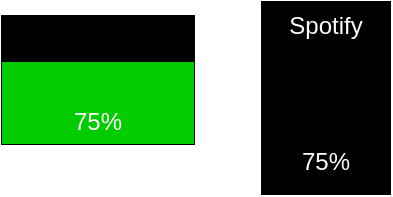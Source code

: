 <mxfile version="15.2.9" type="device"><diagram id="fS5bZJmSu8Aw5LQaF1bH" name="Page-1"><mxGraphModel dx="573" dy="321" grid="1" gridSize="10" guides="1" tooltips="1" connect="1" arrows="1" fold="1" page="1" pageScale="1" pageWidth="1654" pageHeight="1169" math="0" shadow="0"><root><mxCell id="0"/><mxCell id="1" parent="0"/><mxCell id="iAyE2cFo6oQjm0-2NTys-1" value="" style="rounded=0;whiteSpace=wrap;html=1;fillColor=#000000;" parent="1" vertex="1"><mxGeometry x="650" y="554" width="64" height="96" as="geometry"/></mxCell><mxCell id="iAyE2cFo6oQjm0-2NTys-9" value="Spotify" style="text;html=1;strokeColor=none;fillColor=none;align=center;verticalAlign=middle;whiteSpace=wrap;rounded=0;fontColor=#FFFFFF;" parent="1" vertex="1"><mxGeometry x="662" y="556" width="40" height="20" as="geometry"/></mxCell><mxCell id="iAyE2cFo6oQjm0-2NTys-10" value="" style="shape=image;verticalLabelPosition=bottom;labelBackgroundColor=#ffffff;verticalAlign=top;aspect=fixed;imageAspect=0;image=https://www.freepnglogos.com/uploads/spotify-logo-png/spotify-icon-green-logo-8.png;" parent="1" vertex="1"><mxGeometry x="658" y="576" width="48" height="48" as="geometry"/></mxCell><mxCell id="INKR_IVl2AJP3I3QNr9D-2" value="" style="rounded=0;whiteSpace=wrap;html=1;fillColor=#000000;" parent="1" vertex="1"><mxGeometry x="520" y="561" width="96" height="64" as="geometry"/></mxCell><mxCell id="iAyE2cFo6oQjm0-2NTys-22" value="75%" style="text;html=1;strokeColor=none;fillColor=none;align=center;verticalAlign=middle;whiteSpace=wrap;rounded=0;fontColor=#FFFFFF;" parent="1" vertex="1"><mxGeometry x="662" y="624" width="40" height="20" as="geometry"/></mxCell><mxCell id="iAyE2cFo6oQjm0-2NTys-13" value="" style="rounded=0;whiteSpace=wrap;html=1;strokeColor=none;fillColor=#00CC00;" parent="1" vertex="1"><mxGeometry x="520" y="584" width="96" height="41" as="geometry"/></mxCell><mxCell id="INKR_IVl2AJP3I3QNr9D-3" value="" style="shape=image;verticalLabelPosition=bottom;labelBackgroundColor=#ffffff;verticalAlign=top;aspect=fixed;imageAspect=0;image=https://www.freepnglogos.com/uploads/spotify-logo-png/spotify-icon-green-logo-8.png;" parent="1" vertex="1"><mxGeometry x="546.5" y="564" width="43" height="43" as="geometry"/></mxCell><mxCell id="INKR_IVl2AJP3I3QNr9D-4" value="75%" style="text;html=1;strokeColor=none;fillColor=none;align=center;verticalAlign=middle;whiteSpace=wrap;rounded=0;fontColor=#FFFFFF;" parent="1" vertex="1"><mxGeometry x="548" y="604" width="40" height="20" as="geometry"/></mxCell></root></mxGraphModel></diagram></mxfile>